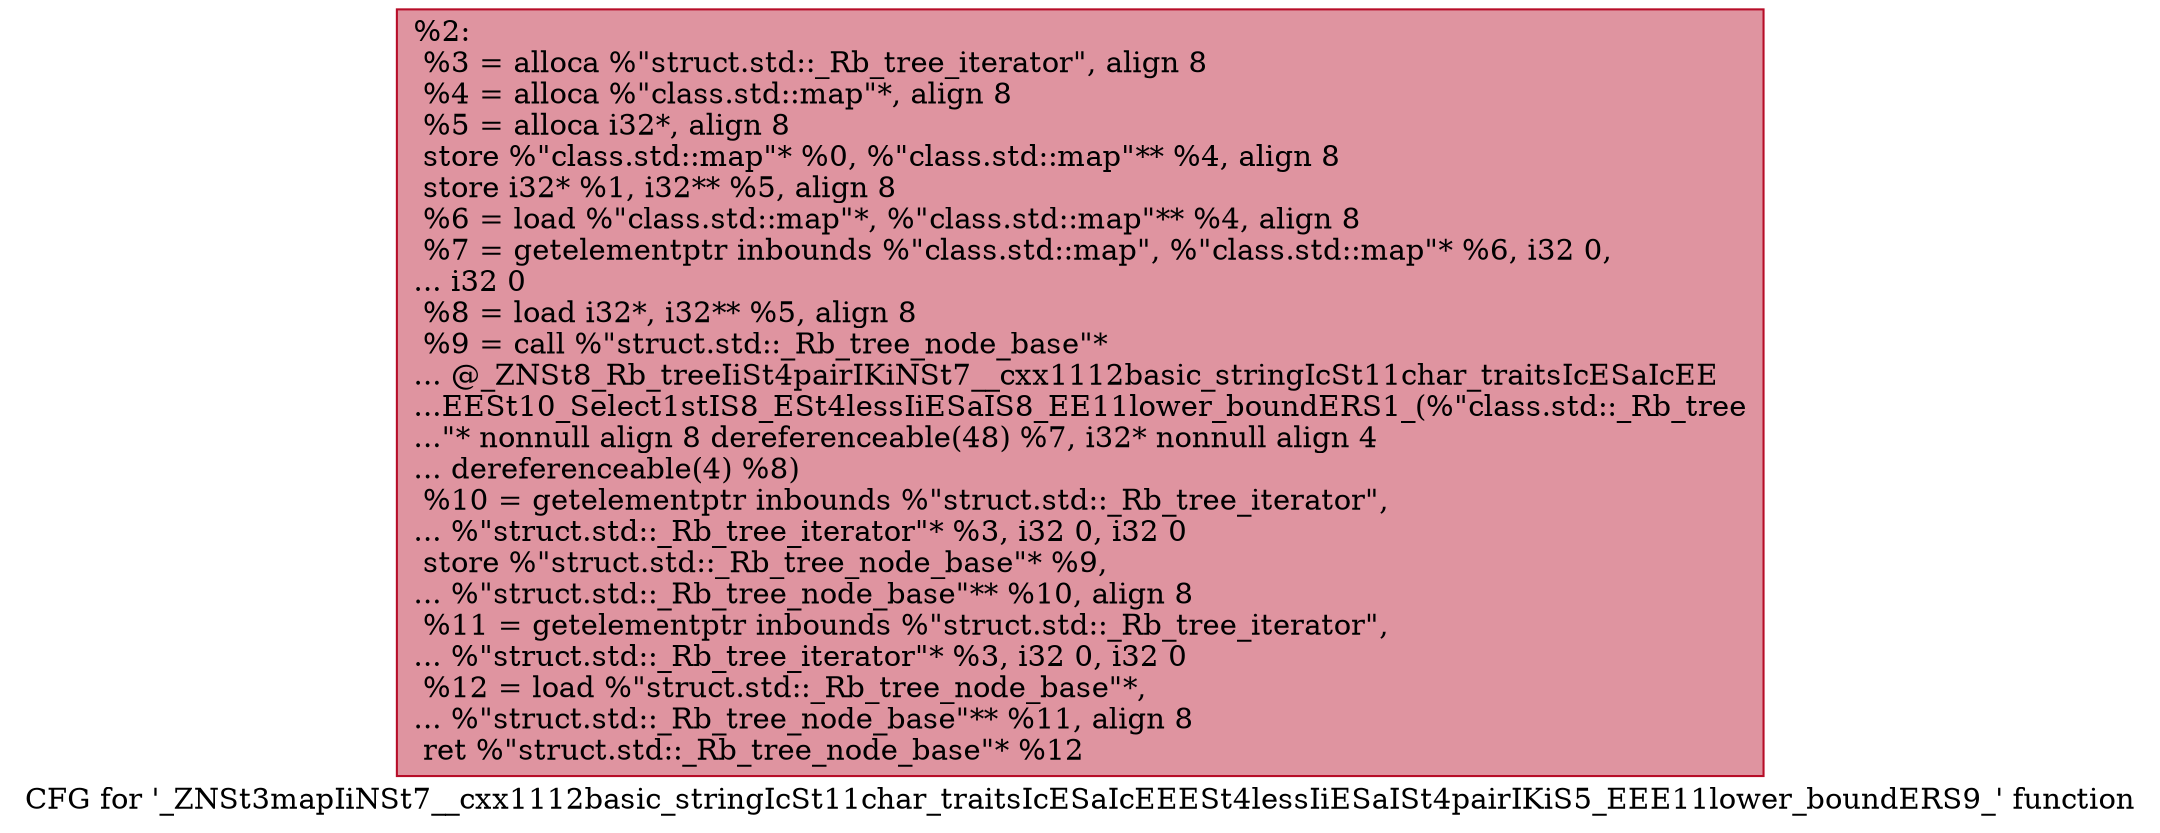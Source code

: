 digraph "CFG for '_ZNSt3mapIiNSt7__cxx1112basic_stringIcSt11char_traitsIcESaIcEEESt4lessIiESaISt4pairIKiS5_EEE11lower_boundERS9_' function" {
	label="CFG for '_ZNSt3mapIiNSt7__cxx1112basic_stringIcSt11char_traitsIcESaIcEEESt4lessIiESaISt4pairIKiS5_EEE11lower_boundERS9_' function";

	Node0x561d2dfad600 [shape=record,color="#b70d28ff", style=filled, fillcolor="#b70d2870",label="{%2:\l  %3 = alloca %\"struct.std::_Rb_tree_iterator\", align 8\l  %4 = alloca %\"class.std::map\"*, align 8\l  %5 = alloca i32*, align 8\l  store %\"class.std::map\"* %0, %\"class.std::map\"** %4, align 8\l  store i32* %1, i32** %5, align 8\l  %6 = load %\"class.std::map\"*, %\"class.std::map\"** %4, align 8\l  %7 = getelementptr inbounds %\"class.std::map\", %\"class.std::map\"* %6, i32 0,\l... i32 0\l  %8 = load i32*, i32** %5, align 8\l  %9 = call %\"struct.std::_Rb_tree_node_base\"*\l... @_ZNSt8_Rb_treeIiSt4pairIKiNSt7__cxx1112basic_stringIcSt11char_traitsIcESaIcEE\l...EESt10_Select1stIS8_ESt4lessIiESaIS8_EE11lower_boundERS1_(%\"class.std::_Rb_tree\l...\"* nonnull align 8 dereferenceable(48) %7, i32* nonnull align 4\l... dereferenceable(4) %8)\l  %10 = getelementptr inbounds %\"struct.std::_Rb_tree_iterator\",\l... %\"struct.std::_Rb_tree_iterator\"* %3, i32 0, i32 0\l  store %\"struct.std::_Rb_tree_node_base\"* %9,\l... %\"struct.std::_Rb_tree_node_base\"** %10, align 8\l  %11 = getelementptr inbounds %\"struct.std::_Rb_tree_iterator\",\l... %\"struct.std::_Rb_tree_iterator\"* %3, i32 0, i32 0\l  %12 = load %\"struct.std::_Rb_tree_node_base\"*,\l... %\"struct.std::_Rb_tree_node_base\"** %11, align 8\l  ret %\"struct.std::_Rb_tree_node_base\"* %12\l}"];
}
